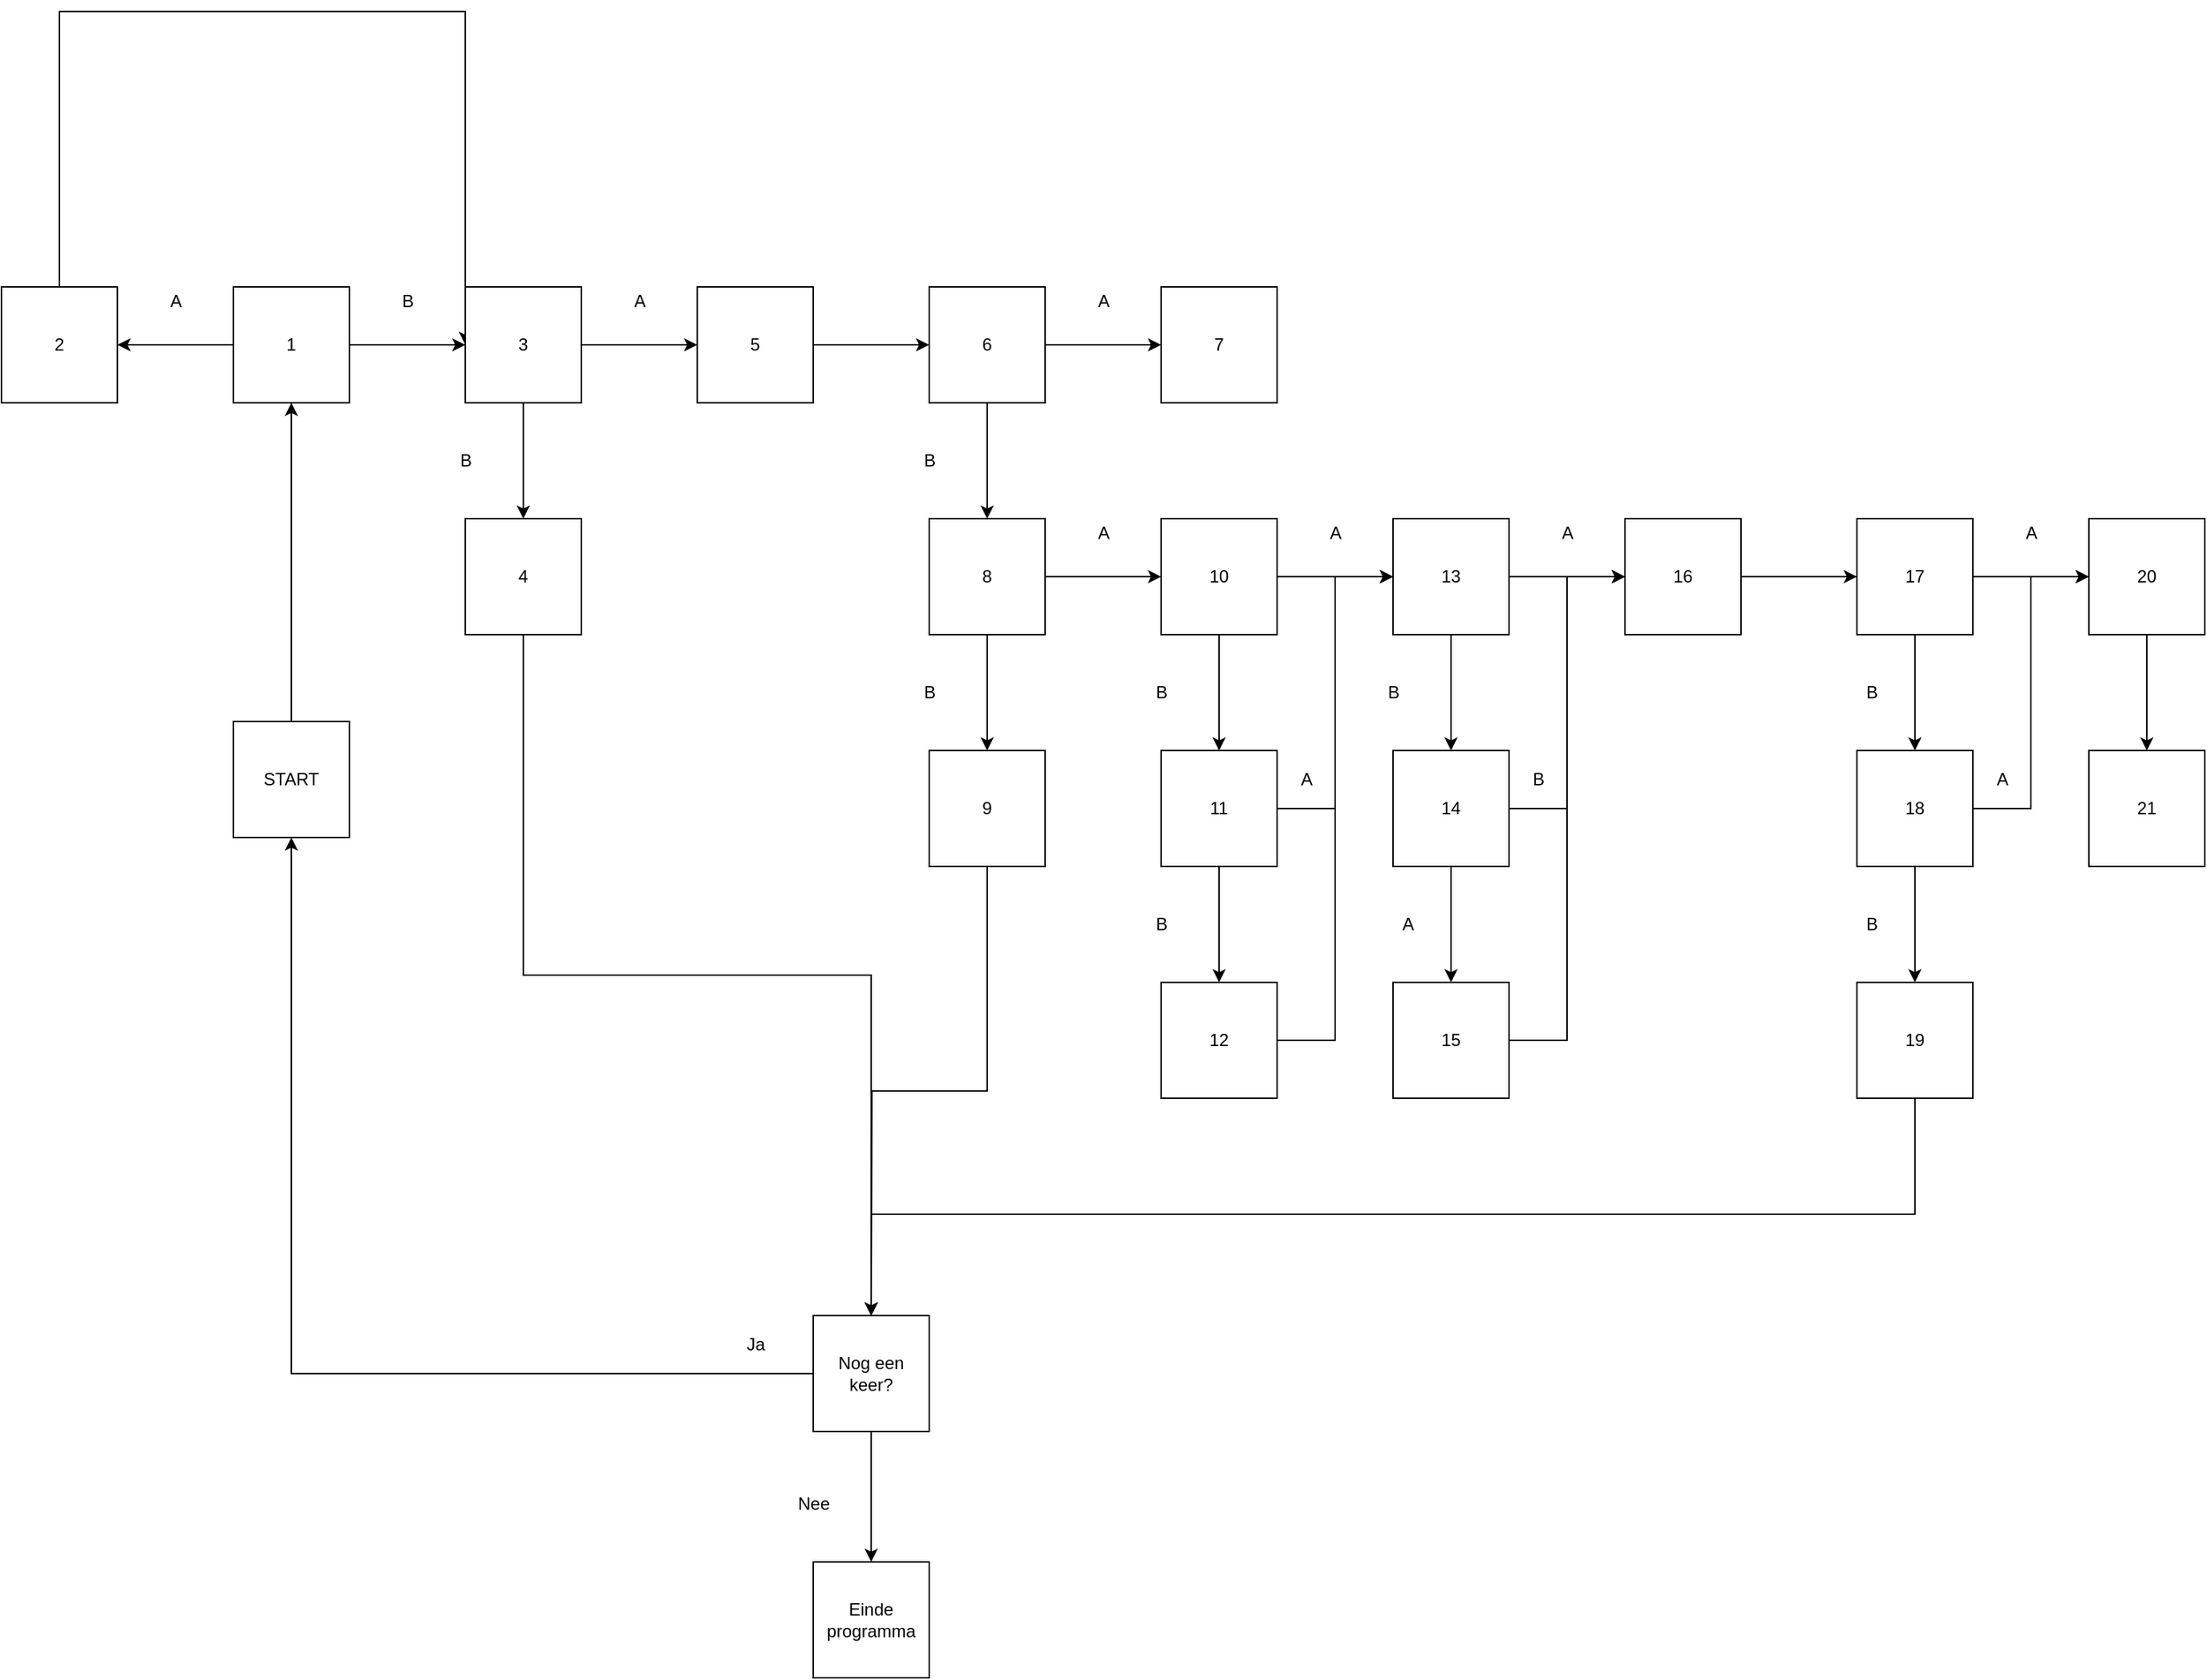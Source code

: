 <mxfile version="13.7.4" type="device"><diagram id="y4vNNGJoR8aKSBozoaxY" name="Page-1"><mxGraphModel dx="1422" dy="745" grid="1" gridSize="10" guides="1" tooltips="1" connect="1" arrows="1" fold="1" page="1" pageScale="1" pageWidth="1654" pageHeight="2336" math="0" shadow="0"><root><mxCell id="0"/><mxCell id="1" parent="0"/><mxCell id="d44ofBOEUMQxxCfMOgTz-4" value="" style="edgeStyle=orthogonalEdgeStyle;rounded=0;orthogonalLoop=1;jettySize=auto;html=1;" parent="1" source="d44ofBOEUMQxxCfMOgTz-2" target="d44ofBOEUMQxxCfMOgTz-3" edge="1"><mxGeometry relative="1" as="geometry"/></mxCell><mxCell id="d44ofBOEUMQxxCfMOgTz-2" value="START" style="whiteSpace=wrap;html=1;aspect=fixed;" parent="1" vertex="1"><mxGeometry x="160" y="500" width="80" height="80" as="geometry"/></mxCell><mxCell id="GgzBPBoCZFRml4ZymeB9-10" style="edgeStyle=orthogonalEdgeStyle;rounded=0;orthogonalLoop=1;jettySize=auto;html=1;entryX=0;entryY=0.5;entryDx=0;entryDy=0;" edge="1" parent="1" source="d44ofBOEUMQxxCfMOgTz-3" target="GgzBPBoCZFRml4ZymeB9-6"><mxGeometry relative="1" as="geometry"><mxPoint x="280" y="200" as="targetPoint"/></mxGeometry></mxCell><mxCell id="GgzBPBoCZFRml4ZymeB9-15" value="" style="edgeStyle=orthogonalEdgeStyle;rounded=0;orthogonalLoop=1;jettySize=auto;html=1;entryX=1;entryY=0.5;entryDx=0;entryDy=0;" edge="1" parent="1" source="d44ofBOEUMQxxCfMOgTz-3" target="GgzBPBoCZFRml4ZymeB9-2"><mxGeometry relative="1" as="geometry"><mxPoint x="80" y="200" as="targetPoint"/></mxGeometry></mxCell><mxCell id="d44ofBOEUMQxxCfMOgTz-3" value="1" style="whiteSpace=wrap;html=1;aspect=fixed;" parent="1" vertex="1"><mxGeometry x="160" y="200" width="80" height="80" as="geometry"/></mxCell><mxCell id="GgzBPBoCZFRml4ZymeB9-20" style="edgeStyle=orthogonalEdgeStyle;rounded=0;orthogonalLoop=1;jettySize=auto;html=1;entryX=0;entryY=0.5;entryDx=0;entryDy=0;" edge="1" parent="1" source="GgzBPBoCZFRml4ZymeB9-2" target="GgzBPBoCZFRml4ZymeB9-6"><mxGeometry relative="1" as="geometry"><mxPoint x="320" y="30" as="targetPoint"/><Array as="points"><mxPoint x="40" y="10"/><mxPoint x="320" y="10"/></Array></mxGeometry></mxCell><mxCell id="GgzBPBoCZFRml4ZymeB9-2" value="2" style="whiteSpace=wrap;html=1;aspect=fixed;" vertex="1" parent="1"><mxGeometry y="200" width="80" height="80" as="geometry"/></mxCell><mxCell id="GgzBPBoCZFRml4ZymeB9-3" value="7" style="whiteSpace=wrap;html=1;aspect=fixed;" vertex="1" parent="1"><mxGeometry x="800" y="200" width="80" height="80" as="geometry"/></mxCell><mxCell id="GgzBPBoCZFRml4ZymeB9-77" style="edgeStyle=orthogonalEdgeStyle;rounded=0;orthogonalLoop=1;jettySize=auto;html=1;entryX=0.5;entryY=0;entryDx=0;entryDy=0;exitX=0.5;exitY=1;exitDx=0;exitDy=0;" edge="1" parent="1" source="GgzBPBoCZFRml4ZymeB9-4" target="GgzBPBoCZFRml4ZymeB9-71"><mxGeometry relative="1" as="geometry"/></mxCell><mxCell id="GgzBPBoCZFRml4ZymeB9-4" value="4" style="whiteSpace=wrap;html=1;aspect=fixed;" vertex="1" parent="1"><mxGeometry x="320" y="360" width="80" height="80" as="geometry"/></mxCell><mxCell id="GgzBPBoCZFRml4ZymeB9-21" value="" style="edgeStyle=orthogonalEdgeStyle;rounded=0;orthogonalLoop=1;jettySize=auto;html=1;" edge="1" parent="1" source="GgzBPBoCZFRml4ZymeB9-5" target="GgzBPBoCZFRml4ZymeB9-7"><mxGeometry relative="1" as="geometry"/></mxCell><mxCell id="GgzBPBoCZFRml4ZymeB9-5" value="5" style="whiteSpace=wrap;html=1;aspect=fixed;" vertex="1" parent="1"><mxGeometry x="480" y="200" width="80" height="80" as="geometry"/></mxCell><mxCell id="GgzBPBoCZFRml4ZymeB9-16" value="" style="edgeStyle=orthogonalEdgeStyle;rounded=0;orthogonalLoop=1;jettySize=auto;html=1;" edge="1" parent="1" source="GgzBPBoCZFRml4ZymeB9-6" target="GgzBPBoCZFRml4ZymeB9-5"><mxGeometry relative="1" as="geometry"/></mxCell><mxCell id="GgzBPBoCZFRml4ZymeB9-18" value="" style="edgeStyle=orthogonalEdgeStyle;rounded=0;orthogonalLoop=1;jettySize=auto;html=1;" edge="1" parent="1" source="GgzBPBoCZFRml4ZymeB9-6" target="GgzBPBoCZFRml4ZymeB9-4"><mxGeometry relative="1" as="geometry"/></mxCell><mxCell id="GgzBPBoCZFRml4ZymeB9-6" value="3" style="whiteSpace=wrap;html=1;aspect=fixed;" vertex="1" parent="1"><mxGeometry x="320" y="200" width="80" height="80" as="geometry"/></mxCell><mxCell id="GgzBPBoCZFRml4ZymeB9-22" value="" style="edgeStyle=orthogonalEdgeStyle;rounded=0;orthogonalLoop=1;jettySize=auto;html=1;" edge="1" parent="1" source="GgzBPBoCZFRml4ZymeB9-7"><mxGeometry relative="1" as="geometry"><mxPoint x="680" y="360" as="targetPoint"/></mxGeometry></mxCell><mxCell id="GgzBPBoCZFRml4ZymeB9-23" value="" style="edgeStyle=orthogonalEdgeStyle;rounded=0;orthogonalLoop=1;jettySize=auto;html=1;" edge="1" parent="1" source="GgzBPBoCZFRml4ZymeB9-7" target="GgzBPBoCZFRml4ZymeB9-3"><mxGeometry relative="1" as="geometry"/></mxCell><mxCell id="GgzBPBoCZFRml4ZymeB9-7" value="6" style="whiteSpace=wrap;html=1;aspect=fixed;" vertex="1" parent="1"><mxGeometry x="640" y="200" width="80" height="80" as="geometry"/></mxCell><mxCell id="GgzBPBoCZFRml4ZymeB9-32" value="" style="edgeStyle=orthogonalEdgeStyle;rounded=0;orthogonalLoop=1;jettySize=auto;html=1;" edge="1" parent="1" source="GgzBPBoCZFRml4ZymeB9-8" target="GgzBPBoCZFRml4ZymeB9-26"><mxGeometry relative="1" as="geometry"/></mxCell><mxCell id="GgzBPBoCZFRml4ZymeB9-33" value="" style="edgeStyle=orthogonalEdgeStyle;rounded=0;orthogonalLoop=1;jettySize=auto;html=1;" edge="1" parent="1" source="GgzBPBoCZFRml4ZymeB9-8" target="GgzBPBoCZFRml4ZymeB9-30"><mxGeometry relative="1" as="geometry"/></mxCell><mxCell id="GgzBPBoCZFRml4ZymeB9-8" value="8" style="whiteSpace=wrap;html=1;aspect=fixed;" vertex="1" parent="1"><mxGeometry x="640" y="360" width="80" height="80" as="geometry"/></mxCell><mxCell id="GgzBPBoCZFRml4ZymeB9-11" value="B" style="text;html=1;align=center;verticalAlign=middle;resizable=0;points=[];autosize=1;" vertex="1" parent="1"><mxGeometry x="270" y="200" width="20" height="20" as="geometry"/></mxCell><mxCell id="GgzBPBoCZFRml4ZymeB9-12" value="A" style="text;html=1;align=center;verticalAlign=middle;resizable=0;points=[];autosize=1;" vertex="1" parent="1"><mxGeometry x="110" y="200" width="20" height="20" as="geometry"/></mxCell><mxCell id="GgzBPBoCZFRml4ZymeB9-17" value="A" style="text;html=1;align=center;verticalAlign=middle;resizable=0;points=[];autosize=1;" vertex="1" parent="1"><mxGeometry x="430" y="200" width="20" height="20" as="geometry"/></mxCell><mxCell id="GgzBPBoCZFRml4ZymeB9-19" value="B" style="text;html=1;align=center;verticalAlign=middle;resizable=0;points=[];autosize=1;" vertex="1" parent="1"><mxGeometry x="310" y="310" width="20" height="20" as="geometry"/></mxCell><mxCell id="GgzBPBoCZFRml4ZymeB9-24" value="A" style="text;html=1;align=center;verticalAlign=middle;resizable=0;points=[];autosize=1;" vertex="1" parent="1"><mxGeometry x="750" y="200" width="20" height="20" as="geometry"/></mxCell><mxCell id="GgzBPBoCZFRml4ZymeB9-25" value="B" style="text;html=1;align=center;verticalAlign=middle;resizable=0;points=[];autosize=1;" vertex="1" parent="1"><mxGeometry x="630" y="310" width="20" height="20" as="geometry"/></mxCell><mxCell id="GgzBPBoCZFRml4ZymeB9-76" style="edgeStyle=orthogonalEdgeStyle;rounded=0;orthogonalLoop=1;jettySize=auto;html=1;exitX=0.5;exitY=1;exitDx=0;exitDy=0;" edge="1" parent="1" source="GgzBPBoCZFRml4ZymeB9-26"><mxGeometry relative="1" as="geometry"><mxPoint x="600" y="910" as="targetPoint"/></mxGeometry></mxCell><mxCell id="GgzBPBoCZFRml4ZymeB9-26" value="9" style="whiteSpace=wrap;html=1;aspect=fixed;" vertex="1" parent="1"><mxGeometry x="640" y="520" width="80" height="80" as="geometry"/></mxCell><mxCell id="GgzBPBoCZFRml4ZymeB9-52" value="" style="edgeStyle=orthogonalEdgeStyle;rounded=0;orthogonalLoop=1;jettySize=auto;html=1;" edge="1" parent="1" source="GgzBPBoCZFRml4ZymeB9-27" target="GgzBPBoCZFRml4ZymeB9-31"><mxGeometry relative="1" as="geometry"/></mxCell><mxCell id="GgzBPBoCZFRml4ZymeB9-54" value="" style="edgeStyle=orthogonalEdgeStyle;rounded=0;orthogonalLoop=1;jettySize=auto;html=1;" edge="1" parent="1" source="GgzBPBoCZFRml4ZymeB9-27" target="GgzBPBoCZFRml4ZymeB9-46"><mxGeometry relative="1" as="geometry"/></mxCell><mxCell id="GgzBPBoCZFRml4ZymeB9-27" value="13" style="whiteSpace=wrap;html=1;aspect=fixed;" vertex="1" parent="1"><mxGeometry x="960" y="360" width="80" height="80" as="geometry"/></mxCell><mxCell id="GgzBPBoCZFRml4ZymeB9-40" style="edgeStyle=orthogonalEdgeStyle;rounded=0;orthogonalLoop=1;jettySize=auto;html=1;entryX=0;entryY=0.5;entryDx=0;entryDy=0;" edge="1" parent="1" source="GgzBPBoCZFRml4ZymeB9-28" target="GgzBPBoCZFRml4ZymeB9-27"><mxGeometry relative="1" as="geometry"><mxPoint x="960" y="560" as="targetPoint"/></mxGeometry></mxCell><mxCell id="GgzBPBoCZFRml4ZymeB9-41" style="edgeStyle=orthogonalEdgeStyle;rounded=0;orthogonalLoop=1;jettySize=auto;html=1;entryX=0.5;entryY=0;entryDx=0;entryDy=0;" edge="1" parent="1" source="GgzBPBoCZFRml4ZymeB9-28" target="GgzBPBoCZFRml4ZymeB9-29"><mxGeometry relative="1" as="geometry"/></mxCell><mxCell id="GgzBPBoCZFRml4ZymeB9-28" value="11" style="whiteSpace=wrap;html=1;aspect=fixed;" vertex="1" parent="1"><mxGeometry x="800" y="520" width="80" height="80" as="geometry"/></mxCell><mxCell id="GgzBPBoCZFRml4ZymeB9-42" style="edgeStyle=orthogonalEdgeStyle;rounded=0;orthogonalLoop=1;jettySize=auto;html=1;entryX=0;entryY=0.5;entryDx=0;entryDy=0;" edge="1" parent="1" source="GgzBPBoCZFRml4ZymeB9-29" target="GgzBPBoCZFRml4ZymeB9-27"><mxGeometry relative="1" as="geometry"><mxPoint x="920" y="400" as="targetPoint"/></mxGeometry></mxCell><mxCell id="GgzBPBoCZFRml4ZymeB9-29" value="12" style="whiteSpace=wrap;html=1;aspect=fixed;" vertex="1" parent="1"><mxGeometry x="800" y="680" width="80" height="80" as="geometry"/></mxCell><mxCell id="GgzBPBoCZFRml4ZymeB9-36" value="" style="edgeStyle=orthogonalEdgeStyle;rounded=0;orthogonalLoop=1;jettySize=auto;html=1;" edge="1" parent="1" source="GgzBPBoCZFRml4ZymeB9-30" target="GgzBPBoCZFRml4ZymeB9-27"><mxGeometry relative="1" as="geometry"/></mxCell><mxCell id="GgzBPBoCZFRml4ZymeB9-37" value="" style="edgeStyle=orthogonalEdgeStyle;rounded=0;orthogonalLoop=1;jettySize=auto;html=1;" edge="1" parent="1" source="GgzBPBoCZFRml4ZymeB9-30" target="GgzBPBoCZFRml4ZymeB9-28"><mxGeometry relative="1" as="geometry"/></mxCell><mxCell id="GgzBPBoCZFRml4ZymeB9-30" value="10" style="whiteSpace=wrap;html=1;aspect=fixed;" vertex="1" parent="1"><mxGeometry x="800" y="360" width="80" height="80" as="geometry"/></mxCell><mxCell id="GgzBPBoCZFRml4ZymeB9-56" value="" style="edgeStyle=orthogonalEdgeStyle;rounded=0;orthogonalLoop=1;jettySize=auto;html=1;" edge="1" parent="1" source="GgzBPBoCZFRml4ZymeB9-31" target="GgzBPBoCZFRml4ZymeB9-45"><mxGeometry relative="1" as="geometry"/></mxCell><mxCell id="GgzBPBoCZFRml4ZymeB9-58" style="edgeStyle=orthogonalEdgeStyle;rounded=0;orthogonalLoop=1;jettySize=auto;html=1;entryX=0;entryY=0.5;entryDx=0;entryDy=0;" edge="1" parent="1" source="GgzBPBoCZFRml4ZymeB9-31" target="GgzBPBoCZFRml4ZymeB9-46"><mxGeometry relative="1" as="geometry"><mxPoint x="1130" y="560" as="targetPoint"/></mxGeometry></mxCell><mxCell id="GgzBPBoCZFRml4ZymeB9-31" value="14" style="whiteSpace=wrap;html=1;aspect=fixed;" vertex="1" parent="1"><mxGeometry x="960" y="520" width="80" height="80" as="geometry"/></mxCell><mxCell id="GgzBPBoCZFRml4ZymeB9-34" value="A" style="text;html=1;align=center;verticalAlign=middle;resizable=0;points=[];autosize=1;" vertex="1" parent="1"><mxGeometry x="750" y="360" width="20" height="20" as="geometry"/></mxCell><mxCell id="GgzBPBoCZFRml4ZymeB9-35" value="B" style="text;html=1;align=center;verticalAlign=middle;resizable=0;points=[];autosize=1;" vertex="1" parent="1"><mxGeometry x="630" y="470" width="20" height="20" as="geometry"/></mxCell><mxCell id="GgzBPBoCZFRml4ZymeB9-38" value="B" style="text;html=1;align=center;verticalAlign=middle;resizable=0;points=[];autosize=1;" vertex="1" parent="1"><mxGeometry x="790" y="470" width="20" height="20" as="geometry"/></mxCell><mxCell id="GgzBPBoCZFRml4ZymeB9-39" value="A" style="text;html=1;align=center;verticalAlign=middle;resizable=0;points=[];autosize=1;" vertex="1" parent="1"><mxGeometry x="910" y="360" width="20" height="20" as="geometry"/></mxCell><mxCell id="GgzBPBoCZFRml4ZymeB9-43" value="A" style="text;html=1;align=center;verticalAlign=middle;resizable=0;points=[];autosize=1;" vertex="1" parent="1"><mxGeometry x="890" y="530" width="20" height="20" as="geometry"/></mxCell><mxCell id="GgzBPBoCZFRml4ZymeB9-44" value="B" style="text;html=1;align=center;verticalAlign=middle;resizable=0;points=[];autosize=1;" vertex="1" parent="1"><mxGeometry x="790" y="630" width="20" height="20" as="geometry"/></mxCell><mxCell id="GgzBPBoCZFRml4ZymeB9-59" style="edgeStyle=orthogonalEdgeStyle;rounded=0;orthogonalLoop=1;jettySize=auto;html=1;entryX=0;entryY=0.5;entryDx=0;entryDy=0;" edge="1" parent="1" source="GgzBPBoCZFRml4ZymeB9-45" target="GgzBPBoCZFRml4ZymeB9-46"><mxGeometry relative="1" as="geometry"/></mxCell><mxCell id="GgzBPBoCZFRml4ZymeB9-45" value="15" style="whiteSpace=wrap;html=1;aspect=fixed;" vertex="1" parent="1"><mxGeometry x="960" y="680" width="80" height="80" as="geometry"/></mxCell><mxCell id="GgzBPBoCZFRml4ZymeB9-61" style="edgeStyle=orthogonalEdgeStyle;rounded=0;orthogonalLoop=1;jettySize=auto;html=1;entryX=0;entryY=0.5;entryDx=0;entryDy=0;" edge="1" parent="1" source="GgzBPBoCZFRml4ZymeB9-46" target="GgzBPBoCZFRml4ZymeB9-50"><mxGeometry relative="1" as="geometry"/></mxCell><mxCell id="GgzBPBoCZFRml4ZymeB9-46" value="16" style="whiteSpace=wrap;html=1;aspect=fixed;" vertex="1" parent="1"><mxGeometry x="1120" y="360" width="80" height="80" as="geometry"/></mxCell><mxCell id="GgzBPBoCZFRml4ZymeB9-66" style="edgeStyle=orthogonalEdgeStyle;rounded=0;orthogonalLoop=1;jettySize=auto;html=1;entryX=0;entryY=0.5;entryDx=0;entryDy=0;" edge="1" parent="1" source="GgzBPBoCZFRml4ZymeB9-47" target="GgzBPBoCZFRml4ZymeB9-49"><mxGeometry relative="1" as="geometry"/></mxCell><mxCell id="GgzBPBoCZFRml4ZymeB9-68" value="" style="edgeStyle=orthogonalEdgeStyle;rounded=0;orthogonalLoop=1;jettySize=auto;html=1;" edge="1" parent="1" source="GgzBPBoCZFRml4ZymeB9-47" target="GgzBPBoCZFRml4ZymeB9-48"><mxGeometry relative="1" as="geometry"/></mxCell><mxCell id="GgzBPBoCZFRml4ZymeB9-47" value="18" style="whiteSpace=wrap;html=1;aspect=fixed;" vertex="1" parent="1"><mxGeometry x="1280" y="520" width="80" height="80" as="geometry"/></mxCell><mxCell id="GgzBPBoCZFRml4ZymeB9-74" style="edgeStyle=orthogonalEdgeStyle;rounded=0;orthogonalLoop=1;jettySize=auto;html=1;entryX=0.5;entryY=0;entryDx=0;entryDy=0;" edge="1" parent="1" source="GgzBPBoCZFRml4ZymeB9-48" target="GgzBPBoCZFRml4ZymeB9-71"><mxGeometry relative="1" as="geometry"><mxPoint x="700" y="890" as="targetPoint"/><Array as="points"><mxPoint x="1320" y="840"/><mxPoint x="600" y="840"/></Array></mxGeometry></mxCell><mxCell id="GgzBPBoCZFRml4ZymeB9-48" value="19" style="whiteSpace=wrap;html=1;aspect=fixed;" vertex="1" parent="1"><mxGeometry x="1280" y="680" width="80" height="80" as="geometry"/></mxCell><mxCell id="GgzBPBoCZFRml4ZymeB9-70" style="edgeStyle=orthogonalEdgeStyle;rounded=0;orthogonalLoop=1;jettySize=auto;html=1;entryX=0.5;entryY=0;entryDx=0;entryDy=0;" edge="1" parent="1" source="GgzBPBoCZFRml4ZymeB9-49" target="GgzBPBoCZFRml4ZymeB9-51"><mxGeometry relative="1" as="geometry"><mxPoint x="1560" y="510" as="targetPoint"/></mxGeometry></mxCell><mxCell id="GgzBPBoCZFRml4ZymeB9-49" value="20" style="whiteSpace=wrap;html=1;aspect=fixed;" vertex="1" parent="1"><mxGeometry x="1440" y="360" width="80" height="80" as="geometry"/></mxCell><mxCell id="GgzBPBoCZFRml4ZymeB9-62" value="" style="edgeStyle=orthogonalEdgeStyle;rounded=0;orthogonalLoop=1;jettySize=auto;html=1;" edge="1" parent="1" source="GgzBPBoCZFRml4ZymeB9-50" target="GgzBPBoCZFRml4ZymeB9-47"><mxGeometry relative="1" as="geometry"/></mxCell><mxCell id="GgzBPBoCZFRml4ZymeB9-63" value="" style="edgeStyle=orthogonalEdgeStyle;rounded=0;orthogonalLoop=1;jettySize=auto;html=1;" edge="1" parent="1" source="GgzBPBoCZFRml4ZymeB9-50" target="GgzBPBoCZFRml4ZymeB9-49"><mxGeometry relative="1" as="geometry"/></mxCell><mxCell id="GgzBPBoCZFRml4ZymeB9-50" value="17" style="whiteSpace=wrap;html=1;aspect=fixed;" vertex="1" parent="1"><mxGeometry x="1280" y="360" width="80" height="80" as="geometry"/></mxCell><mxCell id="GgzBPBoCZFRml4ZymeB9-51" value="21" style="whiteSpace=wrap;html=1;aspect=fixed;" vertex="1" parent="1"><mxGeometry x="1440" y="520" width="80" height="80" as="geometry"/></mxCell><mxCell id="GgzBPBoCZFRml4ZymeB9-53" value="B" style="text;html=1;align=center;verticalAlign=middle;resizable=0;points=[];autosize=1;" vertex="1" parent="1"><mxGeometry x="950" y="470" width="20" height="20" as="geometry"/></mxCell><mxCell id="GgzBPBoCZFRml4ZymeB9-55" value="A" style="text;html=1;align=center;verticalAlign=middle;resizable=0;points=[];autosize=1;" vertex="1" parent="1"><mxGeometry x="1070" y="360" width="20" height="20" as="geometry"/></mxCell><mxCell id="GgzBPBoCZFRml4ZymeB9-57" value="A" style="text;html=1;align=center;verticalAlign=middle;resizable=0;points=[];autosize=1;" vertex="1" parent="1"><mxGeometry x="960" y="630" width="20" height="20" as="geometry"/></mxCell><mxCell id="GgzBPBoCZFRml4ZymeB9-60" value="B" style="text;html=1;align=center;verticalAlign=middle;resizable=0;points=[];autosize=1;" vertex="1" parent="1"><mxGeometry x="1050" y="530" width="20" height="20" as="geometry"/></mxCell><mxCell id="GgzBPBoCZFRml4ZymeB9-64" value="A" style="text;html=1;align=center;verticalAlign=middle;resizable=0;points=[];autosize=1;" vertex="1" parent="1"><mxGeometry x="1390" y="360" width="20" height="20" as="geometry"/></mxCell><mxCell id="GgzBPBoCZFRml4ZymeB9-65" value="B" style="text;html=1;align=center;verticalAlign=middle;resizable=0;points=[];autosize=1;" vertex="1" parent="1"><mxGeometry x="1280" y="470" width="20" height="20" as="geometry"/></mxCell><mxCell id="GgzBPBoCZFRml4ZymeB9-69" value="A" style="text;html=1;align=center;verticalAlign=middle;resizable=0;points=[];autosize=1;" vertex="1" parent="1"><mxGeometry x="1370" y="530" width="20" height="20" as="geometry"/></mxCell><mxCell id="GgzBPBoCZFRml4ZymeB9-78" style="edgeStyle=orthogonalEdgeStyle;rounded=0;orthogonalLoop=1;jettySize=auto;html=1;entryX=0.5;entryY=1;entryDx=0;entryDy=0;" edge="1" parent="1" source="GgzBPBoCZFRml4ZymeB9-71" target="d44ofBOEUMQxxCfMOgTz-2"><mxGeometry relative="1" as="geometry"/></mxCell><mxCell id="GgzBPBoCZFRml4ZymeB9-80" style="edgeStyle=orthogonalEdgeStyle;rounded=0;orthogonalLoop=1;jettySize=auto;html=1;entryX=0.5;entryY=0;entryDx=0;entryDy=0;" edge="1" parent="1" source="GgzBPBoCZFRml4ZymeB9-71" target="GgzBPBoCZFRml4ZymeB9-79"><mxGeometry relative="1" as="geometry"/></mxCell><mxCell id="GgzBPBoCZFRml4ZymeB9-71" value="Nog een keer?" style="whiteSpace=wrap;html=1;aspect=fixed;" vertex="1" parent="1"><mxGeometry x="560" y="910" width="80" height="80" as="geometry"/></mxCell><mxCell id="GgzBPBoCZFRml4ZymeB9-79" value="Einde programma" style="whiteSpace=wrap;html=1;aspect=fixed;" vertex="1" parent="1"><mxGeometry x="560" y="1080" width="80" height="80" as="geometry"/></mxCell><mxCell id="GgzBPBoCZFRml4ZymeB9-81" value="Nee" style="text;html=1;align=center;verticalAlign=middle;resizable=0;points=[];autosize=1;" vertex="1" parent="1"><mxGeometry x="540" y="1030" width="40" height="20" as="geometry"/></mxCell><mxCell id="GgzBPBoCZFRml4ZymeB9-82" value="Ja" style="text;html=1;align=center;verticalAlign=middle;resizable=0;points=[];autosize=1;" vertex="1" parent="1"><mxGeometry x="505" y="920" width="30" height="20" as="geometry"/></mxCell><mxCell id="GgzBPBoCZFRml4ZymeB9-83" value="B" style="text;html=1;align=center;verticalAlign=middle;resizable=0;points=[];autosize=1;" vertex="1" parent="1"><mxGeometry x="1280" y="630" width="20" height="20" as="geometry"/></mxCell></root></mxGraphModel></diagram></mxfile>